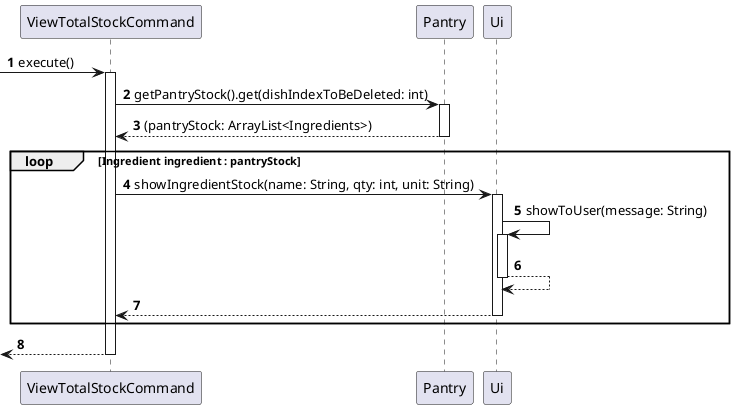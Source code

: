 @startuml
!define COMMAND class ViewTotalStockCommand
!define UI class Ui
!define PANTRY class Pantry

autonumber

-> ViewTotalStockCommand : execute()
activate ViewTotalStockCommand

ViewTotalStockCommand -> Pantry : getPantryStock().get(dishIndexToBeDeleted: int)
activate Pantry
return (pantryStock: ArrayList<Ingredients>)
loop Ingredient ingredient : pantryStock
ViewTotalStockCommand -> Ui : showIngredientStock(name: String, qty: int, unit: String)
activate Ui
Ui -> Ui : showToUser(message: String)
activate Ui
return
return
end loop
return


@enduml
